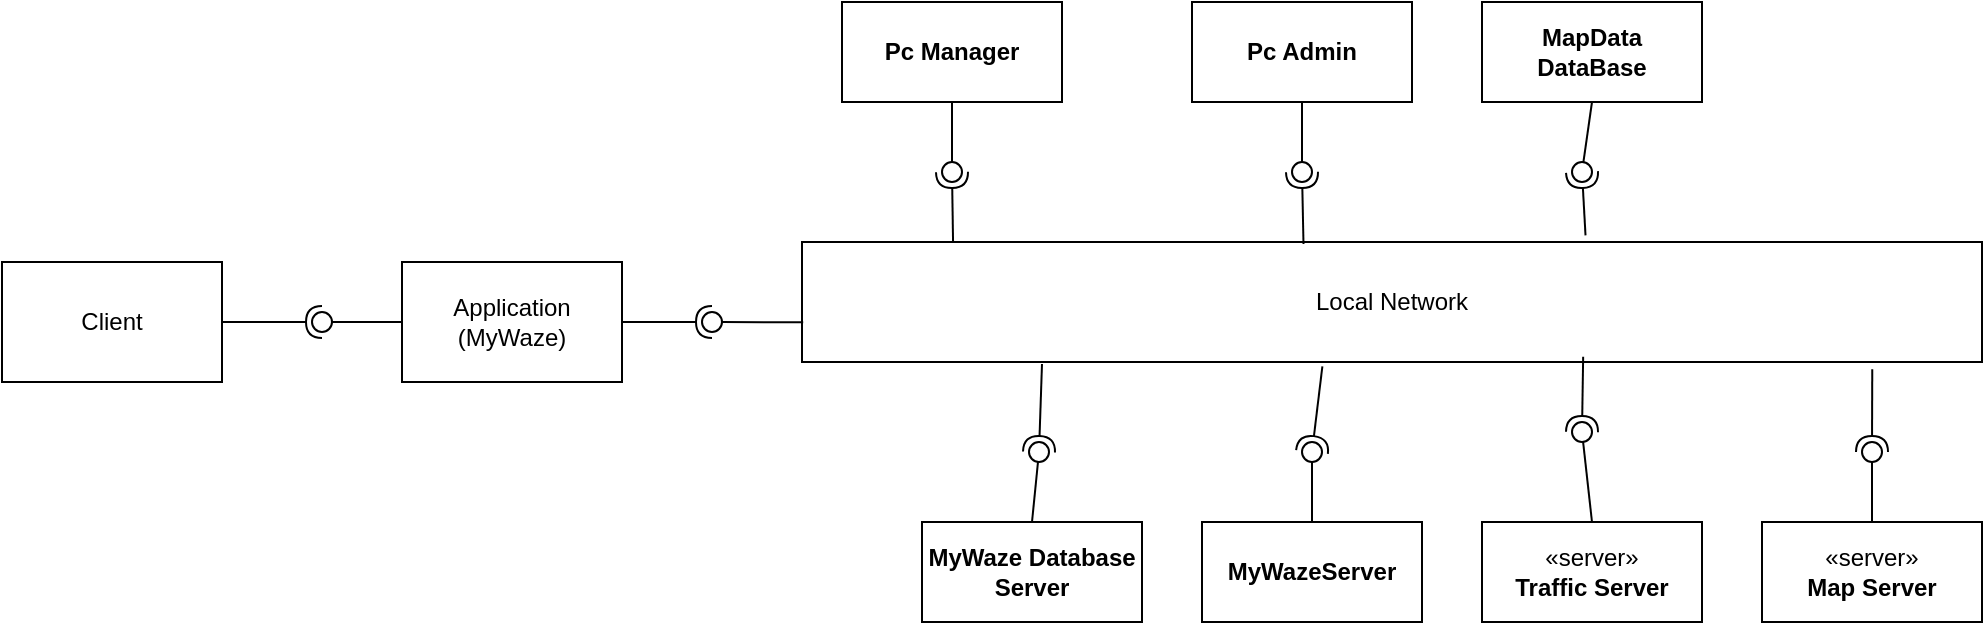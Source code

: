 <mxfile version="27.0.9">
  <diagram name="Page-1" id="-nBcPwIaoM3XC_6-Svjo">
    <mxGraphModel dx="2009" dy="658" grid="1" gridSize="10" guides="1" tooltips="1" connect="1" arrows="1" fold="1" page="1" pageScale="1" pageWidth="827" pageHeight="1169" math="0" shadow="0">
      <root>
        <mxCell id="0" />
        <mxCell id="1" parent="0" />
        <mxCell id="wyFu9s85v0W_oplKKnoT-1" value="Local Network" style="rounded=0;whiteSpace=wrap;html=1;" parent="1" vertex="1">
          <mxGeometry x="290" y="230" width="590" height="60" as="geometry" />
        </mxCell>
        <mxCell id="wyFu9s85v0W_oplKKnoT-3" value="Application (MyWaze)" style="rounded=0;whiteSpace=wrap;html=1;" parent="1" vertex="1">
          <mxGeometry x="90" y="240" width="110" height="60" as="geometry" />
        </mxCell>
        <mxCell id="wyFu9s85v0W_oplKKnoT-4" value="Client" style="rounded=0;whiteSpace=wrap;html=1;" parent="1" vertex="1">
          <mxGeometry x="-110" y="240" width="110" height="60" as="geometry" />
        </mxCell>
        <mxCell id="wyFu9s85v0W_oplKKnoT-20" value="" style="rounded=0;orthogonalLoop=1;jettySize=auto;html=1;endArrow=halfCircle;endFill=0;endSize=6;strokeWidth=1;sketch=0;exitX=1;exitY=0.5;exitDx=0;exitDy=0;" parent="1" source="wyFu9s85v0W_oplKKnoT-4" target="wyFu9s85v0W_oplKKnoT-22" edge="1">
          <mxGeometry relative="1" as="geometry">
            <mxPoint x="70" y="270" as="sourcePoint" />
          </mxGeometry>
        </mxCell>
        <mxCell id="wyFu9s85v0W_oplKKnoT-21" value="" style="rounded=0;orthogonalLoop=1;jettySize=auto;html=1;endArrow=oval;endFill=0;sketch=0;sourcePerimeterSpacing=0;targetPerimeterSpacing=0;endSize=10;exitX=0;exitY=0.5;exitDx=0;exitDy=0;" parent="1" source="wyFu9s85v0W_oplKKnoT-3" target="wyFu9s85v0W_oplKKnoT-22" edge="1">
          <mxGeometry relative="1" as="geometry">
            <mxPoint x="30" y="270" as="sourcePoint" />
          </mxGeometry>
        </mxCell>
        <mxCell id="wyFu9s85v0W_oplKKnoT-22" value="" style="ellipse;whiteSpace=wrap;html=1;align=center;aspect=fixed;fillColor=none;strokeColor=none;resizable=0;perimeter=centerPerimeter;rotatable=0;allowArrows=0;points=[];outlineConnect=1;" parent="1" vertex="1">
          <mxGeometry x="45" y="265" width="10" height="10" as="geometry" />
        </mxCell>
        <mxCell id="wyFu9s85v0W_oplKKnoT-32" value="" style="rounded=0;orthogonalLoop=1;jettySize=auto;html=1;endArrow=halfCircle;endFill=0;endSize=6;strokeWidth=1;sketch=0;exitX=1;exitY=0.5;exitDx=0;exitDy=0;" parent="1" source="wyFu9s85v0W_oplKKnoT-3" target="wyFu9s85v0W_oplKKnoT-34" edge="1">
          <mxGeometry relative="1" as="geometry">
            <mxPoint x="280" y="270" as="sourcePoint" />
          </mxGeometry>
        </mxCell>
        <mxCell id="wyFu9s85v0W_oplKKnoT-33" value="" style="rounded=0;orthogonalLoop=1;jettySize=auto;html=1;endArrow=oval;endFill=0;sketch=0;sourcePerimeterSpacing=0;targetPerimeterSpacing=0;endSize=10;exitX=0.001;exitY=0.669;exitDx=0;exitDy=0;exitPerimeter=0;" parent="1" source="wyFu9s85v0W_oplKKnoT-1" target="wyFu9s85v0W_oplKKnoT-34" edge="1">
          <mxGeometry relative="1" as="geometry">
            <mxPoint x="240" y="270" as="sourcePoint" />
          </mxGeometry>
        </mxCell>
        <mxCell id="wyFu9s85v0W_oplKKnoT-34" value="" style="ellipse;whiteSpace=wrap;html=1;align=center;aspect=fixed;fillColor=none;strokeColor=none;resizable=0;perimeter=centerPerimeter;rotatable=0;allowArrows=0;points=[];outlineConnect=1;" parent="1" vertex="1">
          <mxGeometry x="240" y="265" width="10" height="10" as="geometry" />
        </mxCell>
        <mxCell id="wyFu9s85v0W_oplKKnoT-35" value="&lt;b&gt;Pc Manager&lt;/b&gt;" style="html=1;whiteSpace=wrap;" parent="1" vertex="1">
          <mxGeometry x="310" y="110" width="110" height="50" as="geometry" />
        </mxCell>
        <mxCell id="wyFu9s85v0W_oplKKnoT-36" value="&lt;b&gt;Pc Admin&lt;/b&gt;" style="html=1;whiteSpace=wrap;" parent="1" vertex="1">
          <mxGeometry x="485" y="110" width="110" height="50" as="geometry" />
        </mxCell>
        <mxCell id="wyFu9s85v0W_oplKKnoT-41" value="" style="rounded=0;orthogonalLoop=1;jettySize=auto;html=1;endArrow=halfCircle;endFill=0;endSize=6;strokeWidth=1;sketch=0;exitX=0.128;exitY=-0.009;exitDx=0;exitDy=0;exitPerimeter=0;" parent="1" source="wyFu9s85v0W_oplKKnoT-1" target="wyFu9s85v0W_oplKKnoT-43" edge="1">
          <mxGeometry relative="1" as="geometry">
            <mxPoint x="385" y="195" as="sourcePoint" />
          </mxGeometry>
        </mxCell>
        <mxCell id="wyFu9s85v0W_oplKKnoT-42" value="" style="rounded=0;orthogonalLoop=1;jettySize=auto;html=1;endArrow=oval;endFill=0;sketch=0;sourcePerimeterSpacing=0;targetPerimeterSpacing=0;endSize=10;" parent="1" source="wyFu9s85v0W_oplKKnoT-35" target="wyFu9s85v0W_oplKKnoT-43" edge="1">
          <mxGeometry relative="1" as="geometry">
            <mxPoint x="345" y="195" as="sourcePoint" />
          </mxGeometry>
        </mxCell>
        <mxCell id="wyFu9s85v0W_oplKKnoT-43" value="" style="ellipse;whiteSpace=wrap;html=1;align=center;aspect=fixed;fillColor=none;strokeColor=none;resizable=0;perimeter=centerPerimeter;rotatable=0;allowArrows=0;points=[];outlineConnect=1;" parent="1" vertex="1">
          <mxGeometry x="360" y="190" width="10" height="10" as="geometry" />
        </mxCell>
        <mxCell id="wyFu9s85v0W_oplKKnoT-44" value="" style="rounded=0;orthogonalLoop=1;jettySize=auto;html=1;endArrow=halfCircle;endFill=0;endSize=6;strokeWidth=1;sketch=0;exitX=0.425;exitY=0.017;exitDx=0;exitDy=0;exitPerimeter=0;" parent="1" source="wyFu9s85v0W_oplKKnoT-1" target="wyFu9s85v0W_oplKKnoT-46" edge="1">
          <mxGeometry relative="1" as="geometry">
            <mxPoint x="545" y="195" as="sourcePoint" />
          </mxGeometry>
        </mxCell>
        <mxCell id="wyFu9s85v0W_oplKKnoT-45" value="" style="rounded=0;orthogonalLoop=1;jettySize=auto;html=1;endArrow=oval;endFill=0;sketch=0;sourcePerimeterSpacing=0;targetPerimeterSpacing=0;endSize=10;exitX=0.5;exitY=1;exitDx=0;exitDy=0;" parent="1" source="wyFu9s85v0W_oplKKnoT-36" target="wyFu9s85v0W_oplKKnoT-46" edge="1">
          <mxGeometry relative="1" as="geometry">
            <mxPoint x="505" y="195" as="sourcePoint" />
          </mxGeometry>
        </mxCell>
        <mxCell id="wyFu9s85v0W_oplKKnoT-46" value="" style="ellipse;whiteSpace=wrap;html=1;align=center;aspect=fixed;fillColor=none;strokeColor=none;resizable=0;perimeter=centerPerimeter;rotatable=0;allowArrows=0;points=[];outlineConnect=1;" parent="1" vertex="1">
          <mxGeometry x="535" y="190" width="10" height="10" as="geometry" />
        </mxCell>
        <mxCell id="KGDTx7dbU3k0sIKAaELm-1" value="&lt;b&gt;MyWazeServer&lt;/b&gt;" style="html=1;whiteSpace=wrap;" vertex="1" parent="1">
          <mxGeometry x="490" y="370" width="110" height="50" as="geometry" />
        </mxCell>
        <mxCell id="KGDTx7dbU3k0sIKAaELm-2" value="&lt;b&gt;MyWaze Database Server&lt;/b&gt;" style="html=1;whiteSpace=wrap;" vertex="1" parent="1">
          <mxGeometry x="350" y="370" width="110" height="50" as="geometry" />
        </mxCell>
        <mxCell id="KGDTx7dbU3k0sIKAaELm-3" value="&lt;b&gt;MapData DataBase&lt;/b&gt;" style="html=1;whiteSpace=wrap;" vertex="1" parent="1">
          <mxGeometry x="630" y="110" width="110" height="50" as="geometry" />
        </mxCell>
        <mxCell id="KGDTx7dbU3k0sIKAaELm-4" value="«server»&lt;br&gt;&lt;b&gt;Traffic Server&lt;/b&gt;" style="html=1;whiteSpace=wrap;" vertex="1" parent="1">
          <mxGeometry x="630" y="370" width="110" height="50" as="geometry" />
        </mxCell>
        <mxCell id="KGDTx7dbU3k0sIKAaELm-5" value="«server»&lt;br&gt;&lt;b&gt;Map Server&lt;/b&gt;" style="html=1;whiteSpace=wrap;" vertex="1" parent="1">
          <mxGeometry x="770" y="370" width="110" height="50" as="geometry" />
        </mxCell>
        <mxCell id="KGDTx7dbU3k0sIKAaELm-8" value="" style="rounded=0;orthogonalLoop=1;jettySize=auto;html=1;endArrow=halfCircle;endFill=0;endSize=6;strokeWidth=1;sketch=0;exitX=0.664;exitY=-0.055;exitDx=0;exitDy=0;exitPerimeter=0;" edge="1" target="KGDTx7dbU3k0sIKAaELm-10" parent="1" source="wyFu9s85v0W_oplKKnoT-1">
          <mxGeometry relative="1" as="geometry">
            <mxPoint x="700" y="195" as="sourcePoint" />
          </mxGeometry>
        </mxCell>
        <mxCell id="KGDTx7dbU3k0sIKAaELm-9" value="" style="rounded=0;orthogonalLoop=1;jettySize=auto;html=1;endArrow=oval;endFill=0;sketch=0;sourcePerimeterSpacing=0;targetPerimeterSpacing=0;endSize=10;exitX=0.5;exitY=1;exitDx=0;exitDy=0;" edge="1" target="KGDTx7dbU3k0sIKAaELm-10" parent="1" source="KGDTx7dbU3k0sIKAaELm-3">
          <mxGeometry relative="1" as="geometry">
            <mxPoint x="660" y="195" as="sourcePoint" />
          </mxGeometry>
        </mxCell>
        <mxCell id="KGDTx7dbU3k0sIKAaELm-10" value="" style="ellipse;whiteSpace=wrap;html=1;align=center;aspect=fixed;fillColor=none;strokeColor=none;resizable=0;perimeter=centerPerimeter;rotatable=0;allowArrows=0;points=[];outlineConnect=1;" vertex="1" parent="1">
          <mxGeometry x="675" y="190" width="10" height="10" as="geometry" />
        </mxCell>
        <mxCell id="KGDTx7dbU3k0sIKAaELm-11" value="" style="rounded=0;orthogonalLoop=1;jettySize=auto;html=1;endArrow=halfCircle;endFill=0;endSize=6;strokeWidth=1;sketch=0;exitX=0.662;exitY=0.957;exitDx=0;exitDy=0;exitPerimeter=0;" edge="1" target="KGDTx7dbU3k0sIKAaELm-13" parent="1" source="wyFu9s85v0W_oplKKnoT-1">
          <mxGeometry relative="1" as="geometry">
            <mxPoint x="700" y="325" as="sourcePoint" />
          </mxGeometry>
        </mxCell>
        <mxCell id="KGDTx7dbU3k0sIKAaELm-12" value="" style="rounded=0;orthogonalLoop=1;jettySize=auto;html=1;endArrow=oval;endFill=0;sketch=0;sourcePerimeterSpacing=0;targetPerimeterSpacing=0;endSize=10;exitX=0.5;exitY=0;exitDx=0;exitDy=0;" edge="1" target="KGDTx7dbU3k0sIKAaELm-13" parent="1" source="KGDTx7dbU3k0sIKAaELm-4">
          <mxGeometry relative="1" as="geometry">
            <mxPoint x="660" y="325" as="sourcePoint" />
          </mxGeometry>
        </mxCell>
        <mxCell id="KGDTx7dbU3k0sIKAaELm-13" value="" style="ellipse;whiteSpace=wrap;html=1;align=center;aspect=fixed;fillColor=none;strokeColor=none;resizable=0;perimeter=centerPerimeter;rotatable=0;allowArrows=0;points=[];outlineConnect=1;" vertex="1" parent="1">
          <mxGeometry x="675" y="320" width="10" height="10" as="geometry" />
        </mxCell>
        <mxCell id="KGDTx7dbU3k0sIKAaELm-14" value="" style="rounded=0;orthogonalLoop=1;jettySize=auto;html=1;endArrow=halfCircle;endFill=0;endSize=6;strokeWidth=1;sketch=0;exitX=0.907;exitY=1.06;exitDx=0;exitDy=0;exitPerimeter=0;" edge="1" target="KGDTx7dbU3k0sIKAaELm-16" parent="1" source="wyFu9s85v0W_oplKKnoT-1">
          <mxGeometry relative="1" as="geometry">
            <mxPoint x="845" y="335" as="sourcePoint" />
          </mxGeometry>
        </mxCell>
        <mxCell id="KGDTx7dbU3k0sIKAaELm-15" value="" style="rounded=0;orthogonalLoop=1;jettySize=auto;html=1;endArrow=oval;endFill=0;sketch=0;sourcePerimeterSpacing=0;targetPerimeterSpacing=0;endSize=10;exitX=0.5;exitY=0;exitDx=0;exitDy=0;" edge="1" target="KGDTx7dbU3k0sIKAaELm-16" parent="1" source="KGDTx7dbU3k0sIKAaELm-5">
          <mxGeometry relative="1" as="geometry">
            <mxPoint x="805" y="335" as="sourcePoint" />
          </mxGeometry>
        </mxCell>
        <mxCell id="KGDTx7dbU3k0sIKAaELm-16" value="" style="ellipse;whiteSpace=wrap;html=1;align=center;aspect=fixed;fillColor=none;strokeColor=none;resizable=0;perimeter=centerPerimeter;rotatable=0;allowArrows=0;points=[];outlineConnect=1;" vertex="1" parent="1">
          <mxGeometry x="820" y="330" width="10" height="10" as="geometry" />
        </mxCell>
        <mxCell id="KGDTx7dbU3k0sIKAaELm-17" value="" style="rounded=0;orthogonalLoop=1;jettySize=auto;html=1;endArrow=halfCircle;endFill=0;endSize=6;strokeWidth=1;sketch=0;exitX=0.441;exitY=1.037;exitDx=0;exitDy=0;exitPerimeter=0;" edge="1" target="KGDTx7dbU3k0sIKAaELm-19" parent="1" source="wyFu9s85v0W_oplKKnoT-1">
          <mxGeometry relative="1" as="geometry">
            <mxPoint x="565" y="335" as="sourcePoint" />
          </mxGeometry>
        </mxCell>
        <mxCell id="KGDTx7dbU3k0sIKAaELm-18" value="" style="rounded=0;orthogonalLoop=1;jettySize=auto;html=1;endArrow=oval;endFill=0;sketch=0;sourcePerimeterSpacing=0;targetPerimeterSpacing=0;endSize=10;exitX=0.5;exitY=0;exitDx=0;exitDy=0;" edge="1" target="KGDTx7dbU3k0sIKAaELm-19" parent="1" source="KGDTx7dbU3k0sIKAaELm-1">
          <mxGeometry relative="1" as="geometry">
            <mxPoint x="525" y="335" as="sourcePoint" />
          </mxGeometry>
        </mxCell>
        <mxCell id="KGDTx7dbU3k0sIKAaELm-19" value="" style="ellipse;whiteSpace=wrap;html=1;align=center;aspect=fixed;fillColor=none;strokeColor=none;resizable=0;perimeter=centerPerimeter;rotatable=0;allowArrows=0;points=[];outlineConnect=1;" vertex="1" parent="1">
          <mxGeometry x="540" y="330" width="10" height="10" as="geometry" />
        </mxCell>
        <mxCell id="KGDTx7dbU3k0sIKAaELm-20" value="" style="rounded=0;orthogonalLoop=1;jettySize=auto;html=1;endArrow=halfCircle;endFill=0;endSize=6;strokeWidth=1;sketch=0;" edge="1" target="KGDTx7dbU3k0sIKAaELm-22" parent="1">
          <mxGeometry relative="1" as="geometry">
            <mxPoint x="410" y="291" as="sourcePoint" />
          </mxGeometry>
        </mxCell>
        <mxCell id="KGDTx7dbU3k0sIKAaELm-21" value="" style="rounded=0;orthogonalLoop=1;jettySize=auto;html=1;endArrow=oval;endFill=0;sketch=0;sourcePerimeterSpacing=0;targetPerimeterSpacing=0;endSize=10;exitX=0.5;exitY=0;exitDx=0;exitDy=0;" edge="1" target="KGDTx7dbU3k0sIKAaELm-22" parent="1" source="KGDTx7dbU3k0sIKAaELm-2">
          <mxGeometry relative="1" as="geometry">
            <mxPoint x="394" y="335" as="sourcePoint" />
          </mxGeometry>
        </mxCell>
        <mxCell id="KGDTx7dbU3k0sIKAaELm-22" value="" style="ellipse;whiteSpace=wrap;html=1;align=center;aspect=fixed;fillColor=none;strokeColor=none;resizable=0;perimeter=centerPerimeter;rotatable=0;allowArrows=0;points=[];outlineConnect=1;" vertex="1" parent="1">
          <mxGeometry x="403.5" y="330" width="10" height="10" as="geometry" />
        </mxCell>
      </root>
    </mxGraphModel>
  </diagram>
</mxfile>

